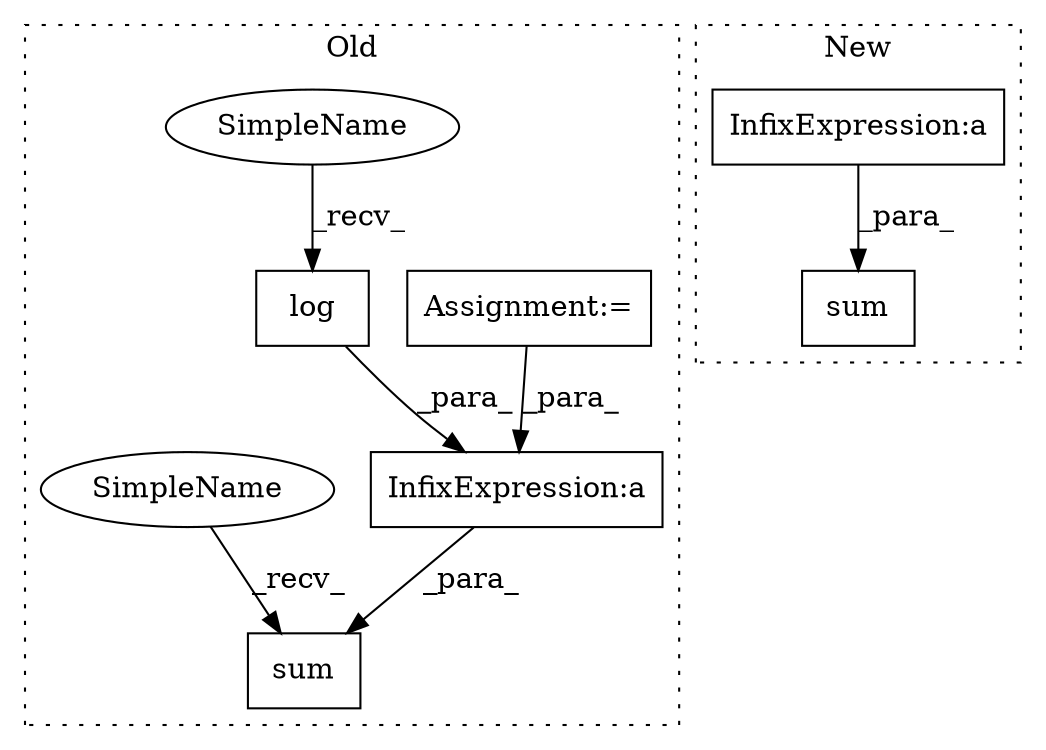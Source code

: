 digraph G {
subgraph cluster0 {
1 [label="log" a="32" s="13597,13607" l="4,1" shape="box"];
3 [label="sum" a="32" s="13824,13926" l="4,1" shape="box"];
4 [label="InfixExpression:a" a="27" s="13893" l="3" shape="box"];
6 [label="Assignment:=" a="7" s="13632" l="1" shape="box"];
7 [label="SimpleName" a="42" s="13591" l="5" shape="ellipse"];
8 [label="SimpleName" a="42" s="13818" l="5" shape="ellipse"];
label = "Old";
style="dotted";
}
subgraph cluster1 {
2 [label="sum" a="32" s="13656,13674" l="4,1" shape="box"];
5 [label="InfixExpression:a" a="27" s="13548" l="3" shape="box"];
label = "New";
style="dotted";
}
1 -> 4 [label="_para_"];
4 -> 3 [label="_para_"];
5 -> 2 [label="_para_"];
6 -> 4 [label="_para_"];
7 -> 1 [label="_recv_"];
8 -> 3 [label="_recv_"];
}